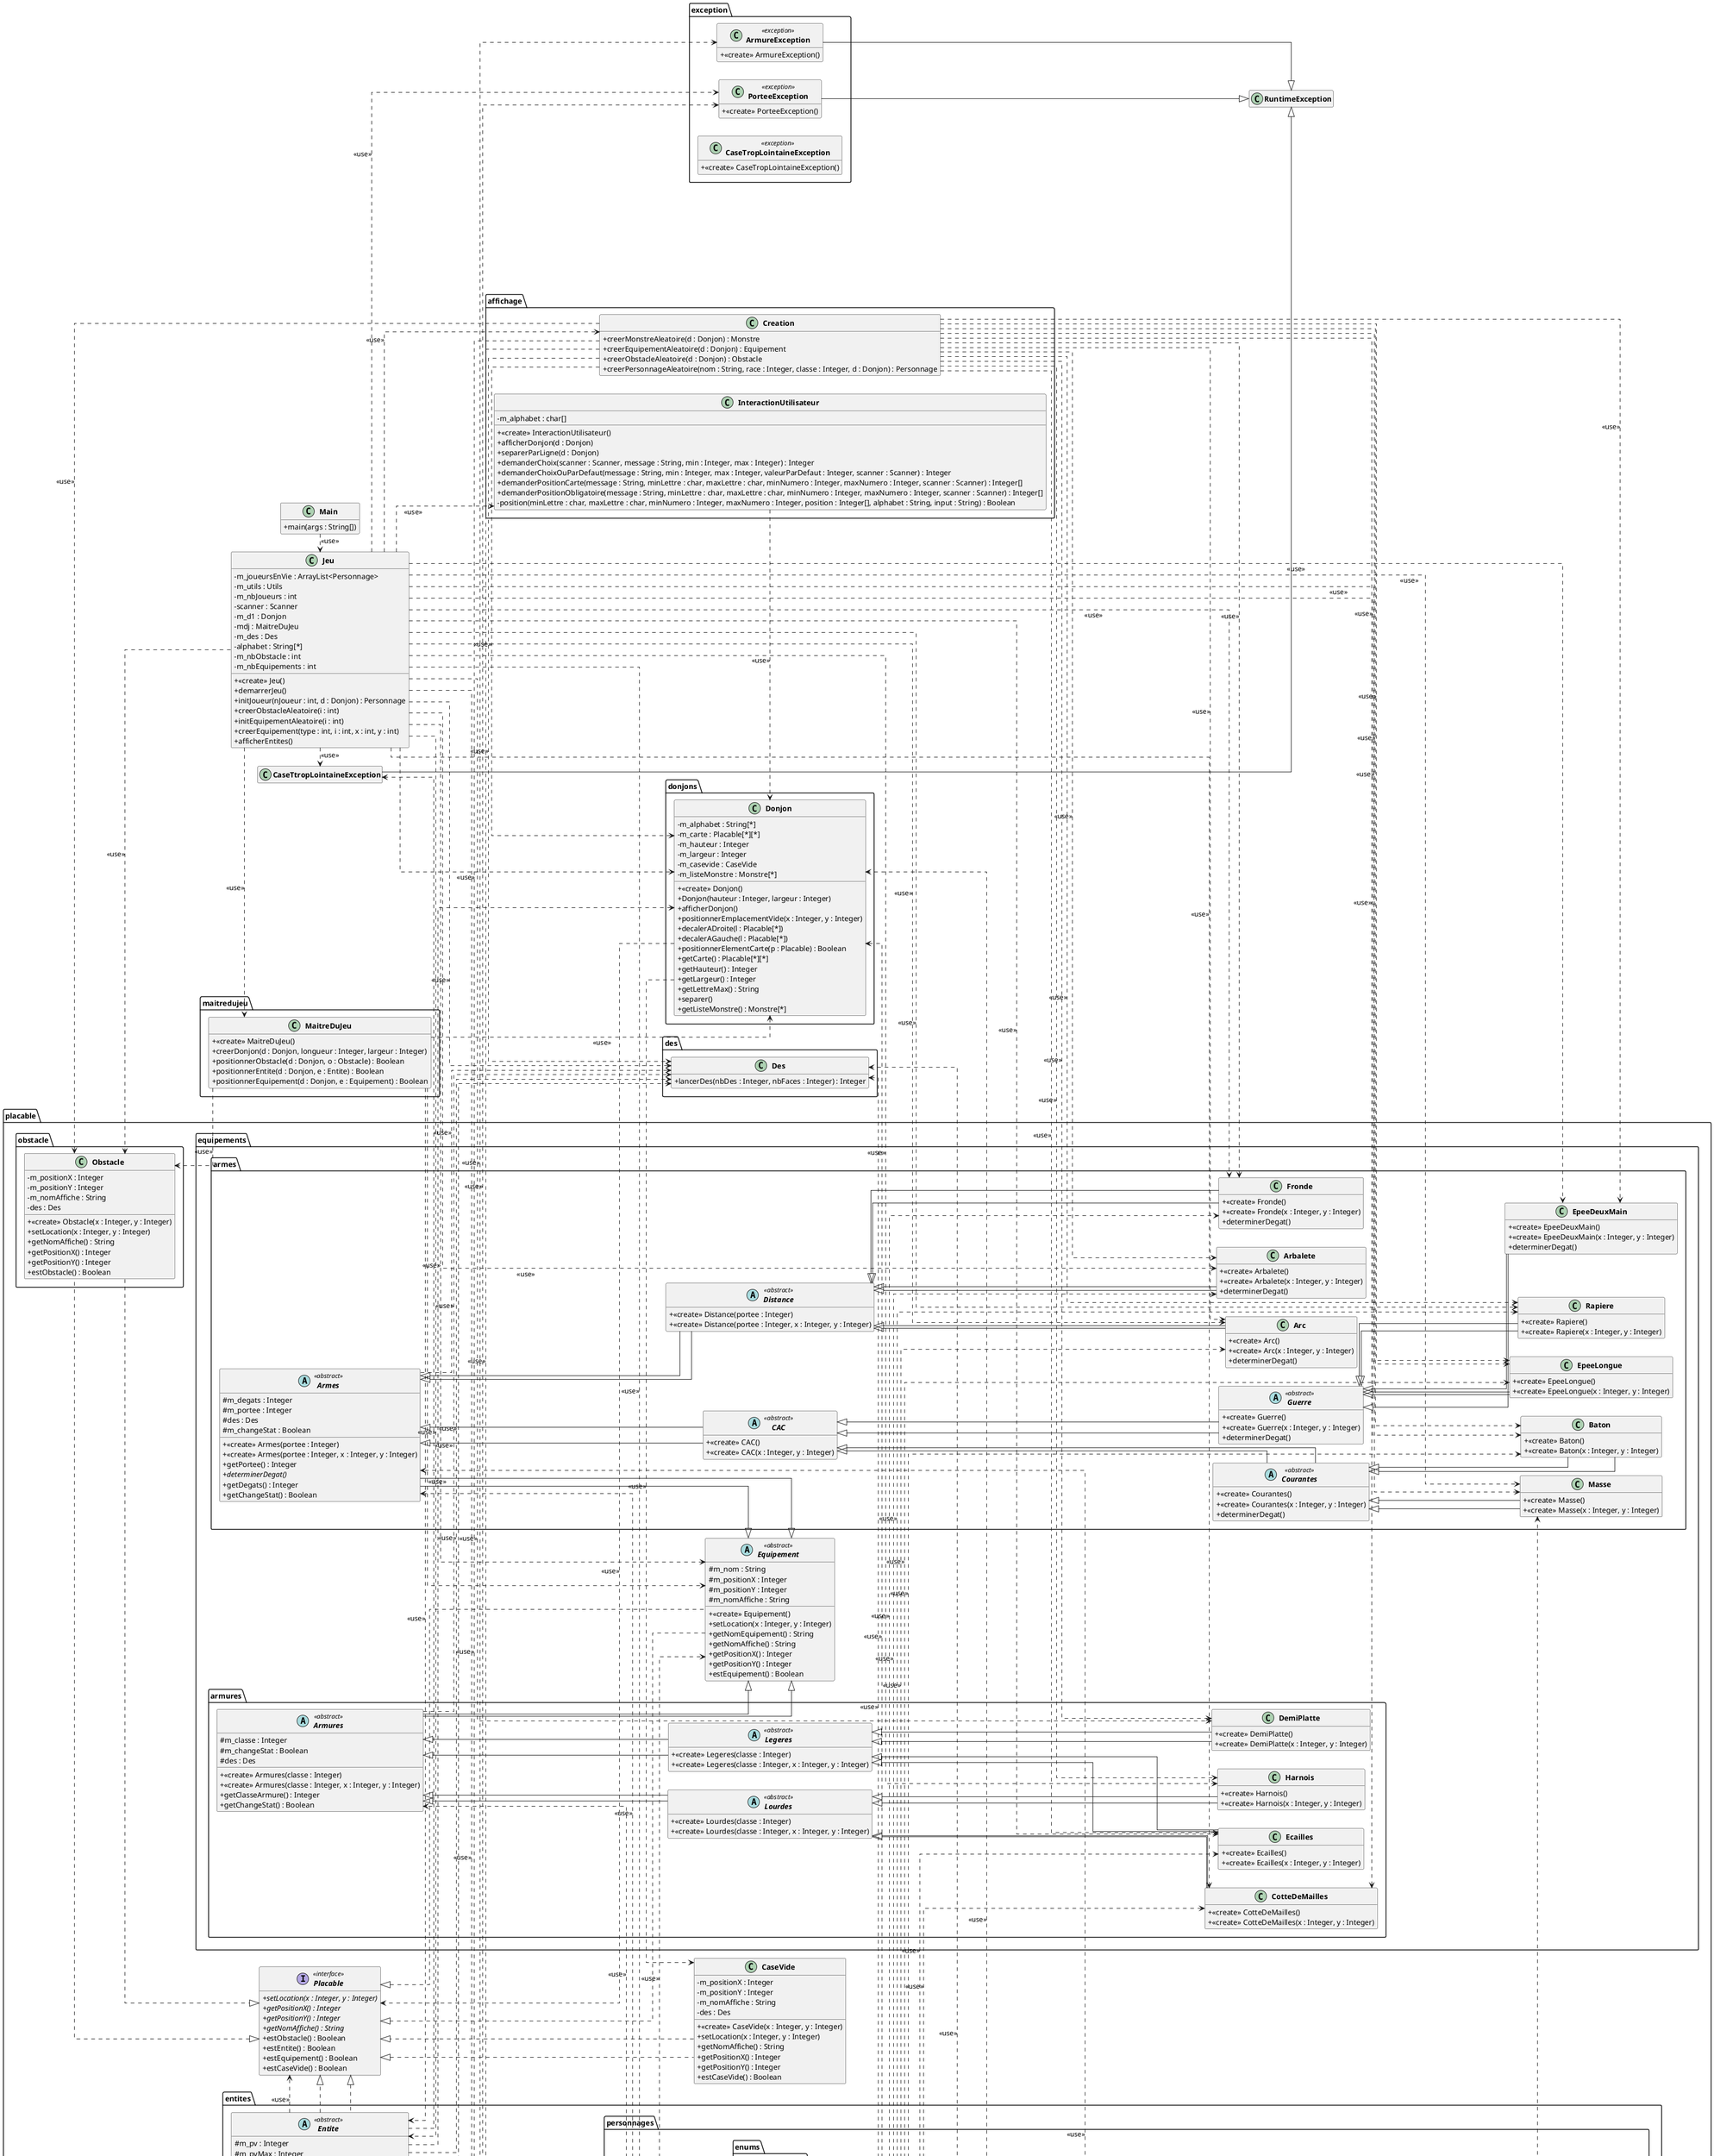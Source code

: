 @startuml
skinparam defaultTextAlignment center
skinparam linetype ortho
skinparam classAttributeIconSize 0
skinparam classFontStyle Bold
left to right direction
hide empty members


package des {
    class Des {
        + lancerDes(nbDes : Integer, nbFaces : Integer) : Integer
    }
}

package donjons {
    class Donjon {
        - m_alphabet : String[*]
        - m_carte : Placable[*][*]
        - m_hauteur : Integer
        - m_largeur : Integer
        - m_casevide : CaseVide
        - m_listeMonstre : Monstre[*]
        
        + <<create>> Donjon()
        + Donjon(hauteur : Integer, largeur : Integer)
        + afficherDonjon()
        + positionnerEmplacementVide(x : Integer, y : Integer)
        + decalerADroite(l : Placable[*])
        + decalerAGauche(l : Placable[*])
        + positionnerElementCarte(p : Placable) : Boolean
        + getCarte() : Placable[*][*]
        + getHauteur() : Integer
        + getLargeur() : Integer
        + getLettreMax() : String
        + separer()
        + getListeMonstre() : Monstre[*]
    }
}

package maitredujeu {
    class MaitreDuJeu {
        + <<create>> MaitreDuJeu()
        + creerDonjon(d : Donjon, longueur : Integer, largeur : Integer)
        + positionnerObstacle(d : Donjon, o : Obstacle) : Boolean
        + positionnerEntite(d : Donjon, e : Entite) : Boolean
        + positionnerEquipement(d : Donjon, e : Equipement) : Boolean
    }
}

package exception{
    class ArmureException <<exception>>
    {
        +<<create>> ArmureException()
    }
    
    class CaseTropLointaineException <<exception>>
    {
        +<<create>> CaseTropLointaineException()
    }
    
    class PorteeException <<exception>>
    {
        +<<create>> PorteeException()
    }
}


package sorts{
    class ArmeMagique
    {
        +lancerSort (c : ContextSort) : Boolean
    }
    class BoogieWoogie
    {
        +lancerSort (c : ContextSort) : Boolean
    }
    class ContextSort
    {
        + ContextSort(cible1 : Entite, cible2 : Entite)
        + ContextSort(cible : Entite)
        + ContextSort(armes : Armes)
        
        + setPV(pv : int) : void
        
        + getXcible1() : Integer
        + getYcible1() : Integer
        + getXcible2() : Integer
        + getYcible2() : Integer
        
        + setCible1(x : int, y : Integer)
        + setCible2(x : int, y : Integer)
        
        + setArme(b : boolean)
        
    }
    class Guerison
    {
        -m_efficacite : Integer
        
        +<<create>> Guerison()
        +lancerSort (c : ContextSort) : Boolean
        +getEfficacite() : Integer
    }
    abstract class Sort <<abstract>>
    {
        +{abstract} lancerSort(c : ContextSort) : Boolean
    }
}

package placable
{
    interface Placable <<interface>>
    {
        + {abstract}setLocation(x : Integer, y : Integer)
        + {abstract}getPositionX() : Integer
        + {abstract}getPositionY() : Integer
        + {abstract}getNomAffiche() : String
        + estObstacle() : Boolean
        + estEntite() : Boolean
        + estEquipement() : Boolean
        + estCaseVide() : Boolean
    }
    
    class CaseVide implements placable.Placable
    {
        - m_positionX : Integer
        - m_positionY : Integer
        - m_nomAffiche : String
        - des : Des
        
        + <<create>> CaseVide(x : Integer, y : Integer)
        + setLocation(x : Integer, y : Integer)
        + getNomAffiche() : String
        + getPositionX() : Integer
        + getPositionY() : Integer
        + estCaseVide() : Boolean
    }
    
    package entites
    {
        
        abstract class Entite <<abstract>> implements placable.Placable
        {
            # m_pv : Integer
            # m_pvMax : Integer
            # m_force : Integer
            # m_dexterite : Integer
            # m_initiative : Integer
            # m_positionX : Integer
            # m_positionY : Integer
            # m_vitesse : Integer
            # m_nomAffiche : String
            
            + setLocation(x : Integer, y : Integer)
            + getPositionX() : Integer
            + getPositionY() : Integer
            + getNomAffiche() : String
            + seDeplacer(direction : Integer, d : Donjon)
            + getPv() : Integer
            + getForce() : Integer
            + getDexterite() : Integer
            + getInitiative() : Integer
            + setPv(pv : Integer)
            + setForce(force : Integer)
            + setDexterite(dexterite : Integer)
            + setInitiative(initiative : Integer)
            + ajusterPv(valeur : Integer)
            + ajusterForce(valeur : Integer)
            + ajusterDexterite(valeur : Integer)
            + ajusterInitiative(valeur : Integer)
            + equals(obj : Object) : Boolean
            + estEntite() : Boolean
            + {static} contientObstacle(liste : Placable[*]) : Boolean
            + {static} contientEquipement(liste : Placable[*]) : Boolean
        }
        
        package monstres
        {
            
            class Monstre extends placable.entites.Entite
            {
                - m_espece : String
                - m_numero : Integer
                - m_nomAttaque : String
                - m_portee : Integer
                - m_degats : Integer
                - m_classeArmure : Integer
                - des : Des
                - {static} monstres : Monstre[*]
                
                + <<create>> Monstre(espece : String)
                + Monstre(espece : String, portee : Integer, pv : Integer, nomattaque : String, classeArmure : Integer, force : Integer, dexterite : Integer, initiative : Integer, x : Integer, y : Integer)
                + getclasseArmure() : Integer
                + ajusterPv(valeur : Integer)
                + attaquer(cible : Personnage, carte : String[*][*]) : Boolean
                + getEspece() : String
            }
            
        }
        
        package personnages
        {
            class Personnage extends placable.entites.Entite
            {
                # m_nom : String
                - m_race : Race
                - m_classe : Classe
                - des : Des
                - m_inventaire : Equipement[*]
                - m_armeEquipee : Armes[*]
                - m_armureEquipee : Armures[*]
                
                + <<create>> Personnage(nom : String, race : Integer, classe : Integer, x : Integer, y : Integer)
                + attribuerRaceClasse(race : Integer, classe : Integer)
                + attaquer(cible : Monstre) : Boolean
                + sEquiperArmure(a : Armures)
                + sEquiperArme(a : Armes)
                + ramasserEquipement(e : Equipement, carte : Placable[*][*]) : Boolean
                + getNom() : String
                + getArmeEquipee() : Armes
                + getClasseArmure() : Integer
                + getRace() : Race
                + getNomRace() : String
                + getClasse() : Classe
                + getNomClasse() : String
                + getVitesse() : Integer
                + setVitesse(vitesse : Integer)
                + ajusterVitesse(valeur : Integer)
                + ajouterEquipementInventaire(e : Equipement)
                + afficherInventaire() : String
                + toString() : String
            }

            package enums
            {
                enum TypeClasse <<enumerate>>
                {
                    CLERC
                    GUERRIER
                    MAGICIEN
                    ROUBLARD
                }
                enum TypeRace <<enumerate>>
                {
                    HALFELIN
                    ELFE
                    HUMAIN
                    NAIN
                }
            }
            
            package classes
            {
                
                abstract class Classe <<abstract>>
                {
                    # m_nomClasse : String
                    # m_pv : Integer
                    + <<create>> Classe(pv : Integer, nomClasse : String)

                    + getNom() : String
                    + getPV() : Integer

                }
                
                class Clerc extends placable.entites.personnages.classes.Classe
                {
                    + <<create>> Clerc()

                }
                
                class Guerrier extends placable.entites.personnages.classes.Classe
                {
                    + <<create>> Guerrier()

                }
                
                class Magicien extends placable.entites.personnages.classes.Classe
                {
                    + <<create>> Magicien()

                }
                
                class Roublard extends placable.entites.personnages.classes.Classe
                {
                    + <<create>> Roublard()

                }
            }
            
            package races
            {
                
                abstract class Race <<abstract>>
                {
                    # m_dexterite : Integer
                    # m_vitesse : Integer
                    # m_force : Integer
                    # m_initiative : Integer
                    # m_nomRace : String
                    + <<create>> Race(dexterite : Integer, vitesse : Integer, force : Integer, initiative : Integer, nomRace : String)

                    + getNom() : String
                    + getDexterite() : Integer
                    + getVitesse() : Integer
                    + getForce() : Integer
                    + getInitiative() : Integer
                }
                
                class Nain extends placable.entites.personnages.races.Race
                {
                    + <<create>> Nain()

                }
                
                class Humain extends placable.entites.personnages.races.Race
                {
                    + <<create>> Humain()
                }
                
                class Elfe extends placable.entites.personnages.races.Race
                {
                    + <<create>> Elfe()
                }
                
                class Halfelin extends placable.entites.personnages.races.Race
                {
                    + <<create>> Halfelin()
                }
            }
        }
    }

    package equipements
    {
        abstract class Equipement <<abstract>> implements placable.Placable
        {
            # m_nom : String
            # m_positionX : Integer
            # m_positionY : Integer
            # m_nomAffiche : String
            
            + <<create>> Equipement()
            + setLocation(x : Integer, y : Integer)
            + getNomEquipement() : String
            + getNomAffiche() : String
            + getPositionX() : Integer
            + getPositionY() : Integer
            + estEquipement() : Boolean
        }
        
        package armes
        {
            abstract class Armes <<abstract>> extends placable.equipements.Equipement
            {
                # m_degats : Integer
                # m_portee : Integer
                # des : Des
                # m_changeStat : Boolean
                
                + <<create>> Armes(portee : Integer)
                + <<create>> Armes(portee : Integer, x : Integer, y : Integer)
                + getPortee() : Integer
                + {abstract} determinerDegat()
                + getDegats() : Integer
                + getChangeStat() : Boolean
            }
            
            abstract class CAC <<abstract>> extends placable.equipements.armes.Armes
            {
                + <<create>> CAC()
                + <<create>> CAC(x : Integer, y : Integer)
            }
            
            abstract class Distance <<abstract>> extends placable.equipements.armes.Armes
            {
                + <<create>> Distance(portee : Integer)
                + <<create>> Distance(portee : Integer, x : Integer, y : Integer)
            }
            
            abstract class Guerre <<abstract>> extends placable.equipements.armes.CAC
            {
                + <<create>> Guerre()
                + <<create>> Guerre(x : Integer, y : Integer)
                + determinerDegat()
            }
            
            abstract class Courantes <<abstract>> extends placable.equipements.armes.CAC
            {
                + <<create>> Courantes()
                + <<create>> Courantes(x : Integer, y : Integer)
                + determinerDegat()
            }
            
            class Arbalete extends placable.equipements.armes.Distance
            {
                + <<create>> Arbalete()
                + <<create>> Arbalete(x : Integer, y : Integer)
                + determinerDegat()
            }
            
            class Arc extends placable.equipements.armes.Distance
            {
                + <<create>> Arc()
                + <<create>> Arc(x : Integer, y : Integer)
                + determinerDegat()
            }
            
            class Baton extends placable.equipements.armes.Courantes
            {
                + <<create>> Baton()
                + <<create>> Baton(x : Integer, y : Integer)
            }
            
            class EpeeLongue extends placable.equipements.armes.Guerre
            {
                + <<create>> EpeeLongue()
                + <<create>> EpeeLongue(x : Integer, y : Integer)
            }
            
            class EpeeDeuxMain extends placable.equipements.armes.Guerre
            {
                + <<create>> EpeeDeuxMain()
                + <<create>> EpeeDeuxMain(x : Integer, y : Integer)
                + determinerDegat()
            }
            
            class Fronde extends placable.equipements.armes.Distance
            {
                + <<create>> Fronde()
                + <<create>> Fronde(x : Integer, y : Integer)
                + determinerDegat()
            }
            
            class Masse extends placable.equipements.armes.Courantes
            {
                + <<create>> Masse()
                + <<create>> Masse(x : Integer, y : Integer)
            }
            
            class Rapiere extends placable.equipements.armes.Guerre
            {
                + <<create>> Rapiere()
                + <<create>> Rapiere(x : Integer, y : Integer)
            }
        }
        
        package armures
        {
            abstract class Armures <<abstract>> extends placable.equipements.Equipement
            {
                # m_classe : Integer
                # m_changeStat : Boolean
                # des : Des
                
                + <<create>> Armures(classe : Integer)
                + <<create>> Armures(classe : Integer, x : Integer, y : Integer)
                + getClasseArmure() : Integer
                + getChangeStat() : Boolean
            }
            
            abstract class Lourdes <<abstract>> extends placable.equipements.armures.Armures
            {
                + <<create>> Lourdes(classe : Integer)
                + <<create>> Lourdes(classe : Integer, x : Integer, y : Integer)
            }
            
            abstract class Legeres <<abstract>> extends placable.equipements.armures.Armures
            {
                + <<create>> Legeres(classe : Integer)
                + <<create>> Legeres(classe : Integer, x : Integer, y : Integer)
            }
            
            class CotteDeMailles extends placable.equipements.armures.Lourdes
            {
                + <<create>> CotteDeMailles()
                + <<create>> CotteDeMailles(x : Integer, y : Integer)
            }
            
            class DemiPlatte extends placable.equipements.armures.Legeres
            {
                + <<create>> DemiPlatte()
                + <<create>> DemiPlatte(x : Integer, y : Integer)
            }
            
            class Ecailles extends placable.equipements.armures.Legeres
            {
                + <<create>> Ecailles()
                + <<create>> Ecailles(x : Integer, y : Integer)
            }
            
            class Harnois extends placable.equipements.armures.Lourdes
            {
                + <<create>> Harnois()
                + <<create>> Harnois(x : Integer, y : Integer)
            }
        }
    }
    
    package obstacle
    {
        class Obstacle implements placable.Placable
        {
            - m_positionX : Integer
            - m_positionY : Integer
            - m_nomAffiche : String
            - des : Des
            
            + <<create>> Obstacle(x : Integer, y : Integer)
            + setLocation(x : Integer, y : Integer)
            + getNomAffiche() : String
            + getPositionX() : Integer
            + getPositionY() : Integer
            + estObstacle() : Boolean
        }
    }
}



package affichage {
    class Creation {
        + creerMonstreAleatoire(d : Donjon) : Monstre
        + creerEquipementAleatoire(d : Donjon) : Equipement
        + creerObstacleAleatoire(d : Donjon) : Obstacle
        + creerPersonnageAleatoire(nom : String, race : Integer, classe : Integer, d : Donjon) : Personnage
    }
    class InteractionUtilisateur
    {
        - m_alphabet : char[]
        + <<create>> InteractionUtilisateur()
        + afficherDonjon(d : Donjon)
        + separerParLigne(d : Donjon)
        + demanderChoix(scanner : Scanner, message : String, min : Integer, max : Integer) : Integer
        + demanderChoixOuParDefaut(message : String, min : Integer, max : Integer, valeurParDefaut : Integer, scanner : Scanner) : Integer
        + demanderPositionCarte(message : String, minLettre : char, maxLettre : char, minNumero : Integer, maxNumero : Integer, scanner : Scanner) : Integer[]
        + demanderPositionObligatoire(message : String, minLettre : char, maxLettre : char, minNumero : Integer, maxNumero : Integer, scanner : Scanner) : Integer[]
        - position(minLettre : char, maxLettre : char, minNumero : Integer, maxNumero : Integer, position : Integer[], alphabet : String, input : String) : Boolean
    }
}


class Jeu {
    - m_joueursEnVie : ArrayList<Personnage>
    - m_utils : Utils
    - m_nbJoueurs : int
    - scanner : Scanner
    - m_d1 : Donjon
    - mdj : MaitreDuJeu
    - m_des : Des
    - alphabet : String[*]
    - m_nbObstacle : int
    - m_nbEquipements : int
    
    + <<create>> Jeu()
    + demarrerJeu()
    + initJoueur(nJoueur : int, d : Donjon) : Personnage
    + creerObstacleAleatoire(i : int)
    + initEquipementAleatoire(i : int)
    + creerEquipement(type : int, i : int, x : int, y : int)
    + afficherEntites()
}
class Main {
    + main(args : String[])
}









'relations
Arbalete --|> Distance
Arc --|> Distance
ArmeMagique --|> Sort
ArmeMagique .> ContextSort : <<use>>
Armes --|> Equipement
Armes .> Des : <<use>>
ArmureException --|> RuntimeException
Armures --|> Equipement
Armures .> Des : <<use>>
Baton --|> Courantes
BoogieWoogie --|> Sort
BoogieWoogie .> ContextSort : <<use>>
CAC --|> Armes
CaseTtropLointaineException --|> RuntimeException
CaseVide ..|> Placable
Clerc --|> Classe
ContextSort .> Armes : <<use>>
ContextSort .> Entite : <<use>>
CotteDeMailles --|> Lourdes
Courantes --|> CAC
Creation .> Arbalete : <<use>>
Creation .> Arc : <<use>>
Creation .> Baton : <<use>>
Creation .> CotteDeMailles : <<use>>
Creation .> DemiPlatte : <<use>>
Creation .> Des : <<use>>
Creation .> Donjon : <<use>>
Creation .> Ecailles : <<use>>
Creation .> EpeeDeuxMain : <<use>>
Creation .> EpeeLongue : <<use>>
Creation .> Fronde : <<use>>
Creation .> Harnois : <<use>>
Creation .> Masse : <<use>>
Creation .> Monstre : <<use>>
Creation .> Obstacle : <<use>>
Creation .> Personnage : <<use>>
Creation .> Rapiere : <<use>>
DemiPlatte --|> Legeres
Distance --|> Armes
Donjon .> CaseVide : <<use>>
Donjon .> Placable : <<use>>
Ecailles --|> Legeres
Elfe --|> Race
Entite ..|> Placable
Entite .> CaseTtropLointaineException : <<use>>
Entite .> Des : <<use>>

Entite .> Donjon : <<use>>
Entite .> Placable : <<use>>
EpeeDeuxMain --|> Guerre
EpeeLongue --|> Guerre
Equipement ..|> Placable
Fronde --|> Distance
Guerison --|> Sort
Guerison .> ContextSort : <<use>>
Guerison .> Des : <<use>>
Guerre --|> CAC
Guerrier --|> Classe
Halfelin --|> Race
Harnois --|> Lourdes
Humain --|> Race
InteractionUtilisateur .> Donjon : <<use>>
Jeu .> Arbalete : <<use>>
Jeu .> Arc : <<use>>
Jeu .> Baton : <<use>>
Jeu .> CaseTtropLointaineException : <<use>>
Jeu .> CotteDeMailles : <<use>>
Jeu .> Creation : <<use>>
Jeu .> DemiPlatte : <<use>>
Jeu .> Des : <<use>>
Jeu .> Donjon : <<use>>
Jeu .> Ecailles : <<use>>
Jeu .> Entite : <<use>>
Jeu .> EpeeDeuxMain : <<use>>
Jeu .> EpeeLongue : <<use>>
Jeu .> Equipement : <<use>>
Jeu .> Fronde : <<use>>
Jeu .> Harnois : <<use>>
Jeu .> InteractionUtilisateur : <<use>>
Jeu .> MaitreDuJeu : <<use>>
Jeu .> Masse : <<use>>
Jeu .> Monstre : <<use>>
Jeu .> Obstacle : <<use>>
Jeu .> Personnage : <<use>>
Jeu .> PorteeException : <<use>>
Jeu .> Rapiere : <<use>>
Legeres --|> Armures
Lourdes --|> Armures
Magicien --|> Classe
Main .> Jeu : <<use>>
MaitreDuJeu .> Donjon : <<use>>
MaitreDuJeu .> Entite : <<use>>
MaitreDuJeu .> Equipement : <<use>>
MaitreDuJeu .> Obstacle : <<use>>
Masse --|> Courantes
Monstre --|> Entite
Monstre .> Des : <<use>>
Monstre .> Donjon : <<use>>
Nain --|> Race
Obstacle ..|> Placable
Personnage --|> Entite
Personnage .> Arbalete : <<use>>
Personnage .> Arc : <<use>>
Personnage .> ArmeMagique : <<use>>
Personnage .> Armes : <<use>>
Personnage .> ArmureException : <<use>>
Personnage .> Armures : <<use>>
Personnage .> Baton : <<use>>
Personnage .> BoogieWoogie : <<use>>
Personnage .> Classe : <<use>>
Personnage .> Clerc : <<use>>
Personnage .> ContextSort : <<use>>
Personnage .> CotteDeMailles : <<use>>
Personnage .> Des : <<use>>
Personnage .> Donjon : <<use>>
Personnage .> Ecailles : <<use>>
Personnage .> Elfe : <<use>>
Personnage .> EpeeLongue : <<use>>
Personnage .> Equipement : <<use>>
Personnage .> Fronde : <<use>>
Personnage .> Guerison : <<use>>
Personnage .> Guerrier : <<use>>
Personnage .> Halfelin : <<use>>
Personnage .> Humain : <<use>>
Personnage .> Magicien : <<use>>
Personnage .> Masse : <<use>>
Personnage .> Nain : <<use>>
Personnage .> PorteeException : <<use>>
Personnage .> Race : <<use>>
Personnage .> Rapiere : <<use>>
Personnage .> Roublard : <<use>>
Personnage .> TypeClasse : <<use>>
Personnage .> TypeRace : <<use>>
PorteeException --|> RuntimeException
Rapiere --|> Guerre
Roublard --|> Classe
Sort .> ContextSort : <<use>>
@enduml